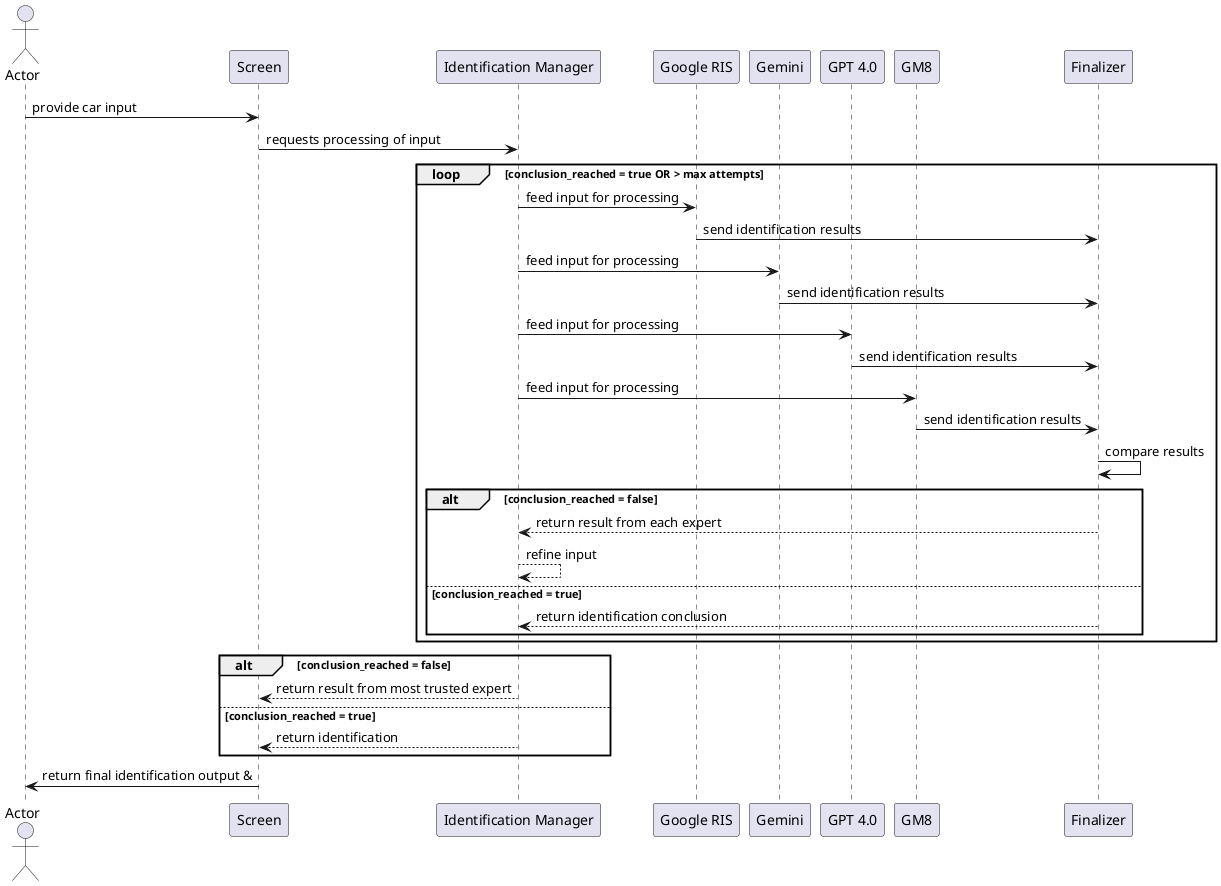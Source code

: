 @startuml
actor Actor as actor1
participant “Screen” as display
participant “Identification Manager” as IM
participant “Google RIS” as expert1
participant “Gemini” as expert2
participant “GPT 4.0” as expert3
participant “GM8” as expert4
participant “Finalizer” as finalizer
actor1 -> display: provide car input
display -> IM: requests processing of input 
loop conclusion_reached = true OR > max attempts
    IM -> expert1: feed input for processing
    expert1 -> finalizer: send identification results
    IM -> expert2: feed input for processing
    expert2 -> finalizer: send identification results
    IM -> expert3:feed input for processing
    expert3 -> finalizer: send identification results
    IM -> expert4: feed input for processing
    expert4 -> finalizer: send identification results
    finalizer -> finalizer: compare results
    alt conclusion_reached = false
        finalizer --> IM: return result from each expert
        IM --> IM: refine input
    else conclusion_reached = true
        finalizer --> IM: return identification conclusion
    end
end    
alt conclusion_reached = false
    IM --> display: return result from most trusted expert
else conclusion_reached = true
    IM --> display: return identification
end
display -> actor1: return final identification output & 
@enduml
